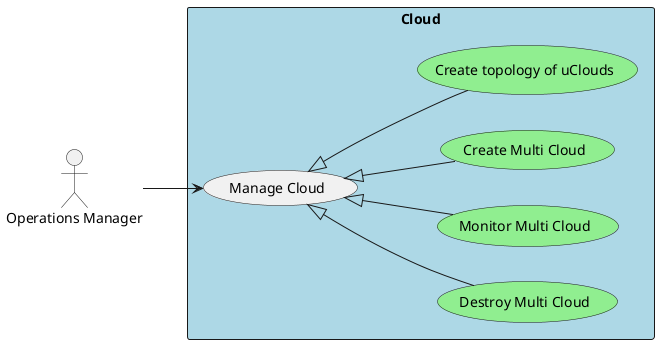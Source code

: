 @startuml

left to right direction

actor :Operations Manager: as Actor

rectangle "Cloud" #lightBlue {
    UseCase UC1 as "Manage Cloud"
    UseCase UC2 as "Destroy Multi Cloud" #lightgreen
    UseCase UC3 as "Monitor Multi Cloud" #lightgreen
    UseCase UC4 as "Create Multi Cloud" #lightgreen
    UseCase UC5 as "Create topology of uClouds" #lightgreen

    Actor --> UC1
    UC1 <|-- UC2
    UC1 <|-- UC3
    UC1 <|-- UC4
    UC1 <|-- UC5
}

@enduml

